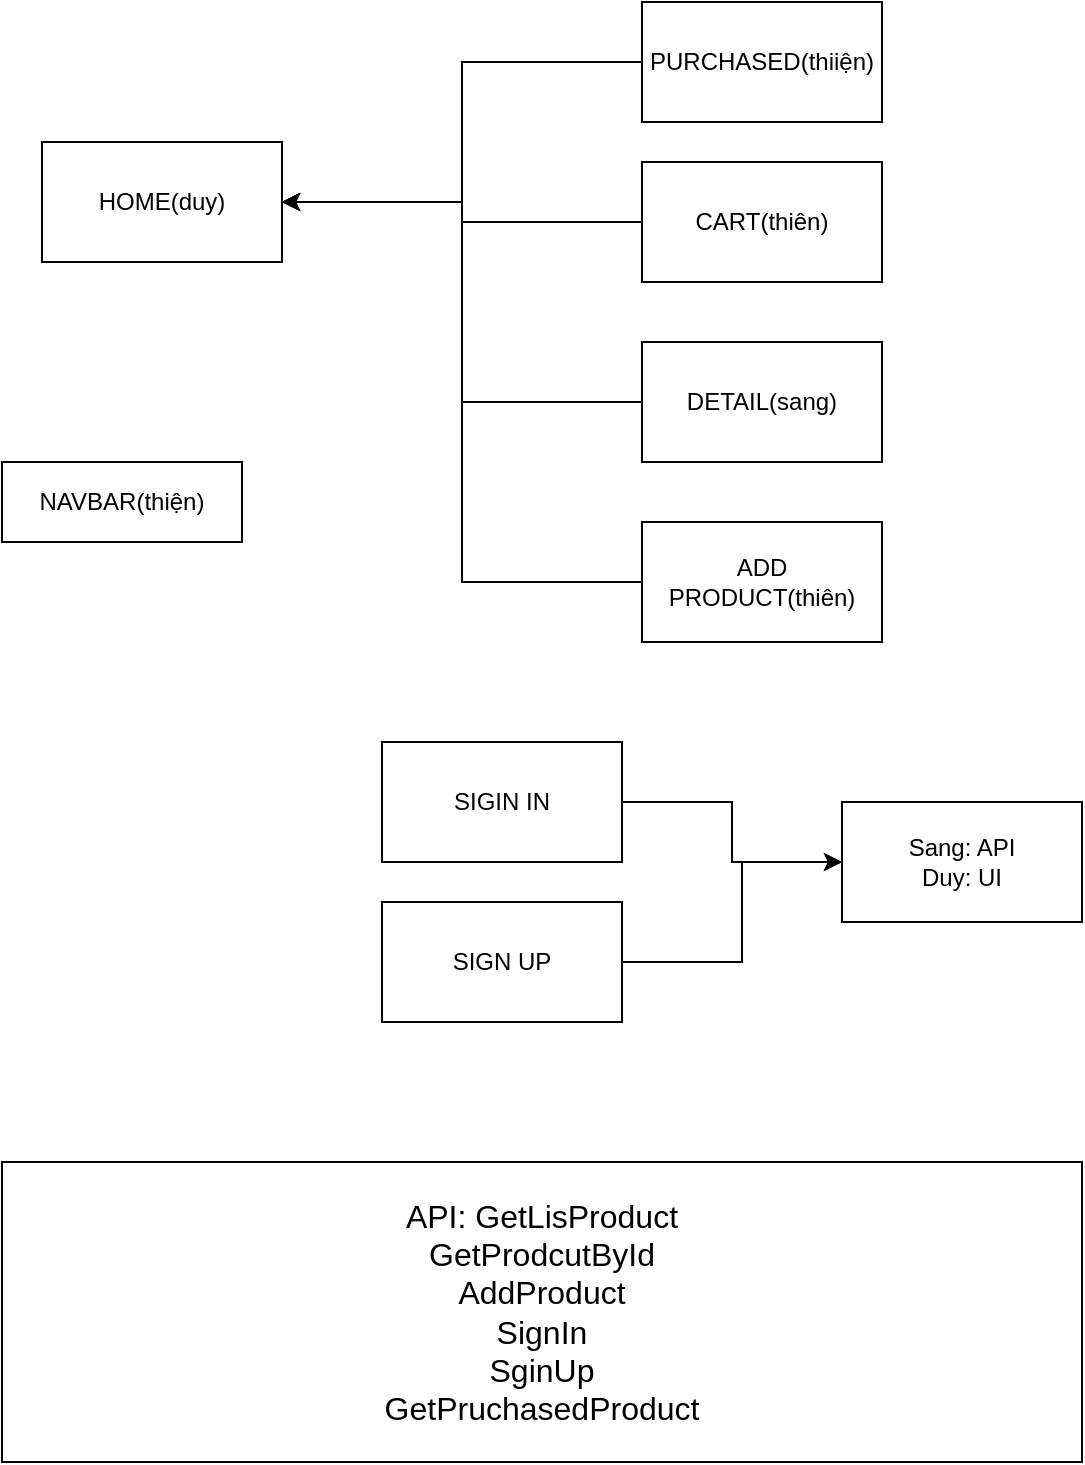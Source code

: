 <mxfile version="16.4.2" type="device"><diagram id="yiQ8ZSPydFp2ovQLw5Ep" name="Page-1"><mxGraphModel dx="782" dy="475" grid="1" gridSize="10" guides="1" tooltips="1" connect="1" arrows="1" fold="1" page="1" pageScale="1" pageWidth="827" pageHeight="1169" math="0" shadow="0"><root><mxCell id="0"/><mxCell id="1" parent="0"/><mxCell id="s2rULjka3LpSz7yKikV5-1" value="HOME(duy)" style="rounded=0;whiteSpace=wrap;html=1;" parent="1" vertex="1"><mxGeometry x="100" y="80" width="120" height="60" as="geometry"/></mxCell><mxCell id="s2rULjka3LpSz7yKikV5-11" style="edgeStyle=orthogonalEdgeStyle;rounded=0;orthogonalLoop=1;jettySize=auto;html=1;entryX=1;entryY=0.5;entryDx=0;entryDy=0;" parent="1" source="s2rULjka3LpSz7yKikV5-2" target="s2rULjka3LpSz7yKikV5-1" edge="1"><mxGeometry relative="1" as="geometry"/></mxCell><mxCell id="s2rULjka3LpSz7yKikV5-2" value="DETAIL(sang)" style="rounded=0;whiteSpace=wrap;html=1;" parent="1" vertex="1"><mxGeometry x="400" y="180" width="120" height="60" as="geometry"/></mxCell><mxCell id="s2rULjka3LpSz7yKikV5-10" style="edgeStyle=orthogonalEdgeStyle;rounded=0;orthogonalLoop=1;jettySize=auto;html=1;entryX=1;entryY=0.5;entryDx=0;entryDy=0;" parent="1" source="s2rULjka3LpSz7yKikV5-4" target="s2rULjka3LpSz7yKikV5-1" edge="1"><mxGeometry relative="1" as="geometry"/></mxCell><mxCell id="s2rULjka3LpSz7yKikV5-4" value="CART(thiên)" style="rounded=0;whiteSpace=wrap;html=1;" parent="1" vertex="1"><mxGeometry x="400" y="90" width="120" height="60" as="geometry"/></mxCell><mxCell id="s2rULjka3LpSz7yKikV5-9" style="edgeStyle=orthogonalEdgeStyle;rounded=0;orthogonalLoop=1;jettySize=auto;html=1;entryX=1;entryY=0.5;entryDx=0;entryDy=0;" parent="1" source="s2rULjka3LpSz7yKikV5-6" target="s2rULjka3LpSz7yKikV5-1" edge="1"><mxGeometry relative="1" as="geometry"/></mxCell><mxCell id="s2rULjka3LpSz7yKikV5-6" value="PURCHASED(thiiện)" style="rounded=0;whiteSpace=wrap;html=1;" parent="1" vertex="1"><mxGeometry x="400" y="10" width="120" height="60" as="geometry"/></mxCell><mxCell id="PM659JA5spBPwrkmCWud-4" style="edgeStyle=orthogonalEdgeStyle;rounded=0;orthogonalLoop=1;jettySize=auto;html=1;entryX=0;entryY=0.5;entryDx=0;entryDy=0;" edge="1" parent="1" source="s2rULjka3LpSz7yKikV5-13" target="PM659JA5spBPwrkmCWud-3"><mxGeometry relative="1" as="geometry"/></mxCell><mxCell id="s2rULjka3LpSz7yKikV5-13" value="SIGIN IN" style="rounded=0;whiteSpace=wrap;html=1;" parent="1" vertex="1"><mxGeometry x="270" y="380" width="120" height="60" as="geometry"/></mxCell><mxCell id="PM659JA5spBPwrkmCWud-5" style="edgeStyle=orthogonalEdgeStyle;rounded=0;orthogonalLoop=1;jettySize=auto;html=1;exitX=1;exitY=0.5;exitDx=0;exitDy=0;" edge="1" parent="1" source="s2rULjka3LpSz7yKikV5-14"><mxGeometry relative="1" as="geometry"><mxPoint x="500" y="440" as="targetPoint"/><Array as="points"><mxPoint x="450" y="490"/><mxPoint x="450" y="440"/></Array></mxGeometry></mxCell><mxCell id="s2rULjka3LpSz7yKikV5-14" value="SIGN UP" style="rounded=0;whiteSpace=wrap;html=1;" parent="1" vertex="1"><mxGeometry x="270" y="460" width="120" height="60" as="geometry"/></mxCell><mxCell id="s2rULjka3LpSz7yKikV5-19" style="edgeStyle=orthogonalEdgeStyle;rounded=0;orthogonalLoop=1;jettySize=auto;html=1;entryX=1;entryY=0.5;entryDx=0;entryDy=0;" parent="1" source="s2rULjka3LpSz7yKikV5-18" target="s2rULjka3LpSz7yKikV5-1" edge="1"><mxGeometry relative="1" as="geometry"/></mxCell><mxCell id="s2rULjka3LpSz7yKikV5-18" value="ADD PRODUCT(thiên)" style="rounded=0;whiteSpace=wrap;html=1;" parent="1" vertex="1"><mxGeometry x="400" y="270" width="120" height="60" as="geometry"/></mxCell><mxCell id="s2rULjka3LpSz7yKikV5-20" value="&lt;font style=&quot;font-size: 16px&quot;&gt;API: GetLisProduct&lt;br&gt;GetProdcutById&lt;br&gt;AddProduct&lt;br&gt;SignIn&lt;br&gt;SginUp&lt;br&gt;GetPruchasedProduct&lt;br&gt;&lt;/font&gt;" style="rounded=0;whiteSpace=wrap;html=1;" parent="1" vertex="1"><mxGeometry x="80" y="590" width="540" height="150" as="geometry"/></mxCell><mxCell id="PM659JA5spBPwrkmCWud-2" value="NAVBAR(thiện)" style="rounded=0;whiteSpace=wrap;html=1;" vertex="1" parent="1"><mxGeometry x="80" y="240" width="120" height="40" as="geometry"/></mxCell><mxCell id="PM659JA5spBPwrkmCWud-3" value="Sang: API&lt;br&gt;Duy: UI" style="rounded=0;whiteSpace=wrap;html=1;" vertex="1" parent="1"><mxGeometry x="500" y="410" width="120" height="60" as="geometry"/></mxCell></root></mxGraphModel></diagram></mxfile>